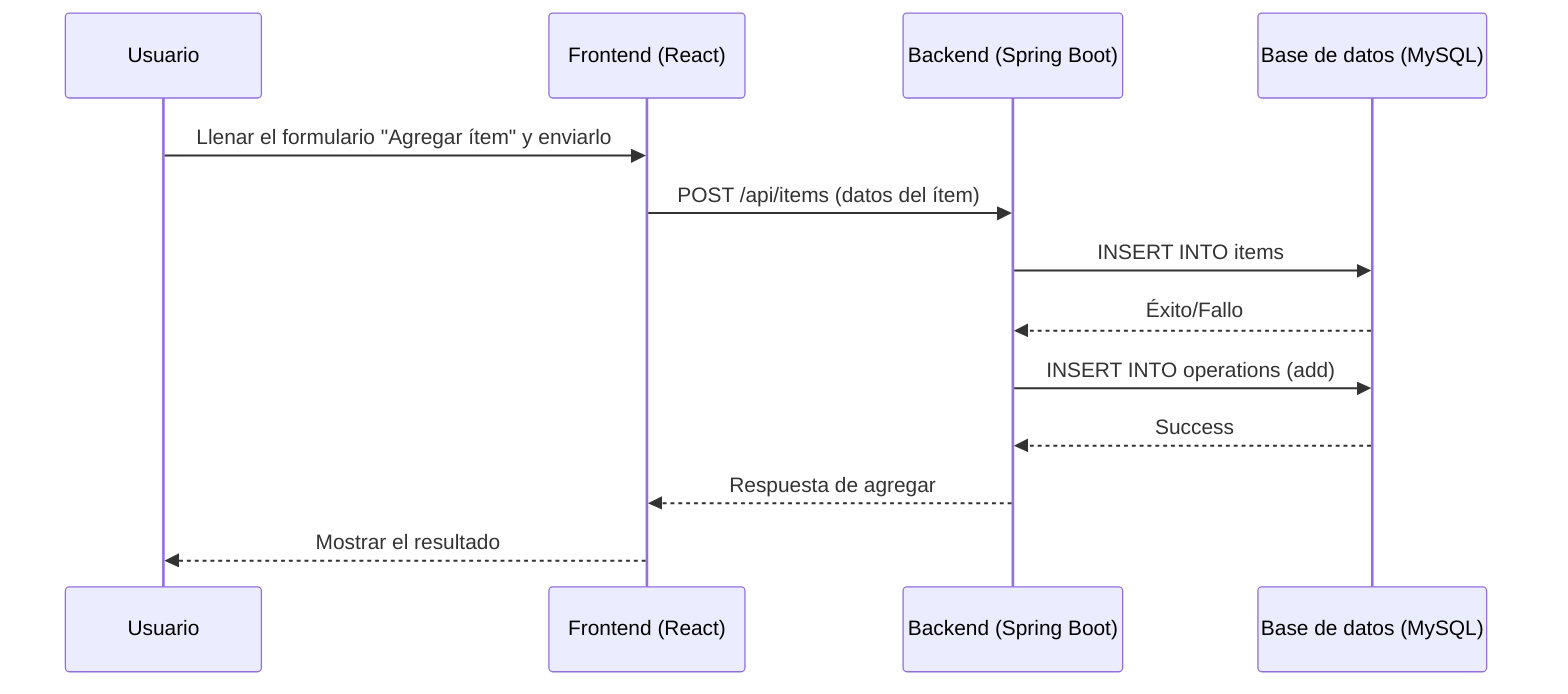 sequenceDiagram
    participant U as Usuario
    participant F as Frontend (React)
    participant B as Backend (Spring Boot)
    participant D as Base de datos (MySQL)

    U->>F: Llenar el formulario "Agregar ítem" y enviarlo
    F->>B: POST /api/items (datos del ítem)
    B->>D: INSERT INTO items
    D-->>B: Éxito/Fallo
    B->>D: INSERT INTO operations (add)
    D-->>B: Success
    B-->>F: Respuesta de agregar
    F-->>U: Mostrar el resultado